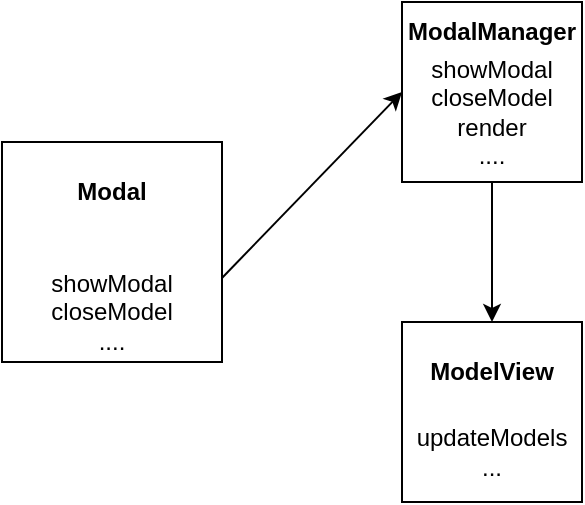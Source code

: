 <mxfile version="21.8.2" type="github">
  <diagram id="C5RBs43oDa-KdzZeNtuy" name="Page-1">
    <mxGraphModel dx="931" dy="722" grid="1" gridSize="10" guides="1" tooltips="1" connect="1" arrows="1" fold="1" page="1" pageScale="1" pageWidth="827" pageHeight="1169" math="0" shadow="0">
      <root>
        <mxCell id="WIyWlLk6GJQsqaUBKTNV-0" />
        <mxCell id="WIyWlLk6GJQsqaUBKTNV-1" parent="WIyWlLk6GJQsqaUBKTNV-0" />
        <mxCell id="O-4ssIS5mPNRHYNC7gSU-0" value="" style="whiteSpace=wrap;html=1;aspect=fixed;" vertex="1" parent="WIyWlLk6GJQsqaUBKTNV-1">
          <mxGeometry x="290" y="190" width="110" height="110" as="geometry" />
        </mxCell>
        <mxCell id="O-4ssIS5mPNRHYNC7gSU-1" value="&lt;b&gt;Modal&lt;/b&gt;" style="text;html=1;strokeColor=none;fillColor=none;align=center;verticalAlign=middle;whiteSpace=wrap;rounded=0;" vertex="1" parent="WIyWlLk6GJQsqaUBKTNV-1">
          <mxGeometry x="315" y="200" width="60" height="30" as="geometry" />
        </mxCell>
        <mxCell id="O-4ssIS5mPNRHYNC7gSU-2" value="showModal&lt;br&gt;closeModel&lt;br&gt;...." style="text;html=1;strokeColor=none;fillColor=none;align=center;verticalAlign=middle;whiteSpace=wrap;rounded=0;" vertex="1" parent="WIyWlLk6GJQsqaUBKTNV-1">
          <mxGeometry x="315" y="260" width="60" height="30" as="geometry" />
        </mxCell>
        <mxCell id="O-4ssIS5mPNRHYNC7gSU-3" value="" style="whiteSpace=wrap;html=1;aspect=fixed;" vertex="1" parent="WIyWlLk6GJQsqaUBKTNV-1">
          <mxGeometry x="490" y="120" width="90" height="90" as="geometry" />
        </mxCell>
        <mxCell id="O-4ssIS5mPNRHYNC7gSU-4" value="" style="endArrow=classic;html=1;rounded=0;exitX=1;exitY=0.618;exitDx=0;exitDy=0;exitPerimeter=0;entryX=0;entryY=0.5;entryDx=0;entryDy=0;" edge="1" parent="WIyWlLk6GJQsqaUBKTNV-1" source="O-4ssIS5mPNRHYNC7gSU-0" target="O-4ssIS5mPNRHYNC7gSU-3">
          <mxGeometry width="50" height="50" relative="1" as="geometry">
            <mxPoint x="420" y="240" as="sourcePoint" />
            <mxPoint x="470" y="190" as="targetPoint" />
          </mxGeometry>
        </mxCell>
        <mxCell id="O-4ssIS5mPNRHYNC7gSU-5" value="" style="whiteSpace=wrap;html=1;aspect=fixed;" vertex="1" parent="WIyWlLk6GJQsqaUBKTNV-1">
          <mxGeometry x="490" y="280" width="90" height="90" as="geometry" />
        </mxCell>
        <mxCell id="O-4ssIS5mPNRHYNC7gSU-6" value="" style="endArrow=classic;html=1;rounded=0;exitX=0.5;exitY=1;exitDx=0;exitDy=0;" edge="1" parent="WIyWlLk6GJQsqaUBKTNV-1" source="O-4ssIS5mPNRHYNC7gSU-3" target="O-4ssIS5mPNRHYNC7gSU-5">
          <mxGeometry width="50" height="50" relative="1" as="geometry">
            <mxPoint x="540" y="250" as="sourcePoint" />
            <mxPoint x="590" y="200" as="targetPoint" />
          </mxGeometry>
        </mxCell>
        <mxCell id="O-4ssIS5mPNRHYNC7gSU-7" value="updateModels&lt;br&gt;..." style="text;html=1;strokeColor=none;fillColor=none;align=center;verticalAlign=middle;whiteSpace=wrap;rounded=0;" vertex="1" parent="WIyWlLk6GJQsqaUBKTNV-1">
          <mxGeometry x="505" y="330" width="60" height="30" as="geometry" />
        </mxCell>
        <mxCell id="O-4ssIS5mPNRHYNC7gSU-8" value="&lt;b&gt;ModelView&lt;/b&gt;" style="text;html=1;strokeColor=none;fillColor=none;align=center;verticalAlign=middle;whiteSpace=wrap;rounded=0;" vertex="1" parent="WIyWlLk6GJQsqaUBKTNV-1">
          <mxGeometry x="505" y="290" width="60" height="30" as="geometry" />
        </mxCell>
        <mxCell id="O-4ssIS5mPNRHYNC7gSU-9" value="&lt;b&gt;ModalManager&lt;/b&gt;" style="text;html=1;strokeColor=none;fillColor=none;align=center;verticalAlign=middle;whiteSpace=wrap;rounded=0;" vertex="1" parent="WIyWlLk6GJQsqaUBKTNV-1">
          <mxGeometry x="505" y="120" width="60" height="30" as="geometry" />
        </mxCell>
        <mxCell id="O-4ssIS5mPNRHYNC7gSU-10" value="showModal&lt;br&gt;closeModel&lt;br&gt;render&lt;br&gt;...." style="text;html=1;strokeColor=none;fillColor=none;align=center;verticalAlign=middle;whiteSpace=wrap;rounded=0;" vertex="1" parent="WIyWlLk6GJQsqaUBKTNV-1">
          <mxGeometry x="505" y="160" width="60" height="30" as="geometry" />
        </mxCell>
      </root>
    </mxGraphModel>
  </diagram>
</mxfile>
